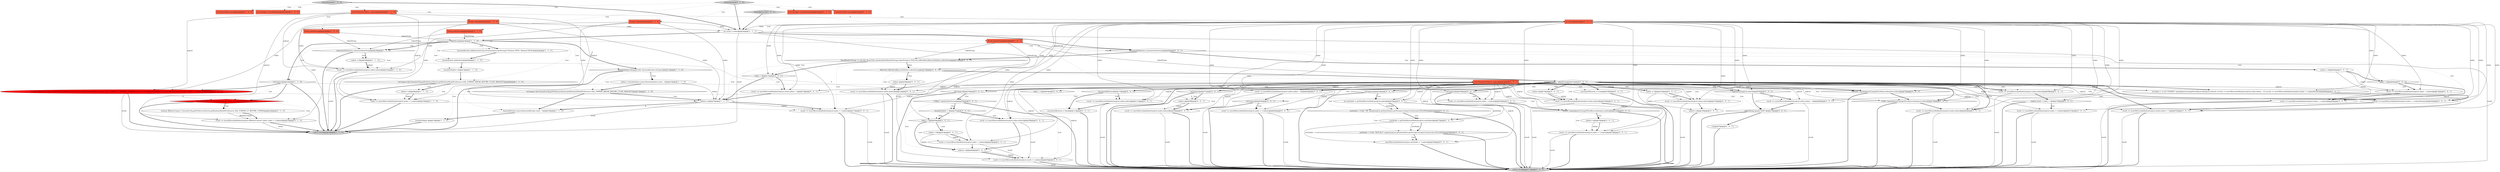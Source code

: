 digraph {
24 [style = filled, label = "functionBracket.remove(functionBracket.size() - 1)@@@18@@@['1', '1', '0']", fillcolor = white, shape = ellipse image = "AAA0AAABBB1BBB"];
97 [style = filled, label = "result += insertReturnAndIndent(argList,index,indent)@@@21@@@['0', '0', '1']", fillcolor = white, shape = ellipse image = "AAA0AAABBB3BBB"];
36 [style = filled, label = "insertReturnAndIndent(argList,nextIndex + 1,indent)@@@29@@@['0', '0', '1']", fillcolor = white, shape = ellipse image = "AAA0AAABBB3BBB"];
94 [style = filled, label = "indent = 0@@@5@@@['0', '0', '1']", fillcolor = white, shape = ellipse image = "AAA0AAABBB3BBB"];
66 [style = filled, label = "isJoinStart(argList,index)@@@67@@@['0', '0', '1']", fillcolor = white, shape = diamond image = "AAA0AAABBB3BBB"];
52 [style = filled, label = "result += insertReturnAndIndent(argList,index + 1,indent)@@@17@@@['0', '0', '1']", fillcolor = white, shape = ellipse image = "AAA0AAABBB3BBB"];
0 [style = filled, label = "formatSymbol['1', '0', '0']", fillcolor = lightgray, shape = diamond image = "AAA0AAABBB1BBB"];
30 [style = filled, label = "String tokenString@@@2@@@['0', '1', '0']", fillcolor = tomato, shape = box image = "AAA0AAABBB2BBB"];
87 [style = filled, label = "result += insertReturnAndIndent(argList,result + 1,indent)@@@45@@@['0', '0', '1']", fillcolor = white, shape = ellipse image = "AAA0AAABBB3BBB"];
33 [style = filled, label = "boolean lfBeforeComma = formatterCfg.getPreferenceStore().getBoolean(ModelPreferences.SQL_FORMAT_LF_BEFORE_COMMA)@@@24@@@['0', '1', '0']", fillcolor = white, shape = ellipse image = "AAA0AAABBB2BBB"];
72 [style = filled, label = "indent--@@@73@@@['0', '0', '1']", fillcolor = white, shape = ellipse image = "AAA0AAABBB3BBB"];
69 [style = filled, label = "!\"TABLE\".equals(tokenString)@@@36@@@['0', '0', '1']", fillcolor = white, shape = diamond image = "AAA0AAABBB3BBB"];
47 [style = filled, label = "index > 1@@@85@@@['0', '0', '1']", fillcolor = white, shape = diamond image = "AAA0AAABBB3BBB"];
46 [style = filled, label = "encounterBetween = true@@@108@@@['0', '0', '1']", fillcolor = white, shape = ellipse image = "AAA0AAABBB3BBB"];
7 [style = filled, label = "!isCompact && formatterCfg.getPreferenceStore().getBoolean(ModelPreferences.SQL_FORMAT_BREAK_BEFORE_CLOSE_BRACKET)@@@8@@@['1', '1', '0']", fillcolor = white, shape = diamond image = "AAA0AAABBB1BBB"];
79 [style = filled, label = "\"CREATE\".equalsIgnoreCase(getPrevKeyword(argList,index))@@@76@@@['0', '0', '1']", fillcolor = white, shape = diamond image = "AAA0AAABBB3BBB"];
15 [style = filled, label = "String tokenString@@@2@@@['1', '0', '0']", fillcolor = tomato, shape = box image = "AAA0AAABBB1BBB"];
70 [style = filled, label = "!isCompact@@@63@@@['0', '0', '1']", fillcolor = white, shape = diamond image = "AAA0AAABBB3BBB"];
83 [style = filled, label = "{result += insertReturnAndIndent(argList,index + 1,indent)break}@@@93@@@['0', '0', '1']", fillcolor = white, shape = ellipse image = "AAA0AAABBB3BBB"];
9 [style = filled, label = "bracketsDepth++@@@7@@@['1', '1', '0']", fillcolor = white, shape = ellipse image = "AAA0AAABBB1BBB"];
49 [style = filled, label = "result += insertReturnAndIndent(argList,index - 1,indent)@@@50@@@['0', '0', '1']", fillcolor = white, shape = ellipse image = "AAA0AAABBB3BBB"];
43 [style = filled, label = "result += insertReturnAndIndent(argList,index,indent - 1)@@@14@@@['0', '0', '1']", fillcolor = white, shape = ellipse image = "AAA0AAABBB3BBB"];
37 [style = filled, label = "result += insertReturnAndIndent(argList,index,indent)@@@99@@@['0', '0', '1']", fillcolor = white, shape = ellipse image = "AAA0AAABBB3BBB"];
62 [style = filled, label = "indent++@@@52@@@['0', '0', '1']", fillcolor = white, shape = ellipse image = "AAA0AAABBB3BBB"];
25 [style = filled, label = "indent = bracketIndent.remove(bracketIndent.size() - 1)@@@14@@@['1', '1', '0']", fillcolor = white, shape = ellipse image = "AAA0AAABBB1BBB"];
67 [style = filled, label = "result += insertReturnAndIndent(argList,index,indent + 1)@@@97@@@['0', '0', '1']", fillcolor = white, shape = ellipse image = "AAA0AAABBB3BBB"];
26 [style = filled, label = "result += insertReturnAndIndent(argList,lfBeforeComma? index: index + 1,indent)@@@25@@@['0', '1', '0']", fillcolor = white, shape = ellipse image = "AAA0AAABBB2BBB"];
81 [style = filled, label = "nextIndex = getNextKeywordIndex(argList,nextIndex)@@@27@@@['0', '0', '1']", fillcolor = white, shape = ellipse image = "AAA0AAABBB3BBB"];
54 [style = filled, label = "!isCompact@@@35@@@['0', '0', '1']", fillcolor = white, shape = diamond image = "AAA0AAABBB3BBB"];
41 [style = filled, label = "result += insertReturnAndIndent(argList,index,indent)@@@59@@@['0', '0', '1']", fillcolor = white, shape = ellipse image = "AAA0AAABBB3BBB"];
18 [style = filled, label = "bracketIndent.add(indent)@@@6@@@['1', '1', '0']", fillcolor = white, shape = ellipse image = "AAA0AAABBB1BBB"];
10 [style = filled, label = "{boolean lfBeforeComma = formatterCfg.getPreferenceStore().getBoolean(ModelPreferences.SQL_FORMAT_LF_BEFORE_COMMA)result += insertReturnAndIndent(argList,lfBeforeComma? index: index + 1,indent)}@@@23@@@['1', '0', '0']", fillcolor = red, shape = ellipse image = "AAA1AAABBB1BBB"];
95 [style = filled, label = "!encounterBetween@@@110@@@['0', '0', '1']", fillcolor = white, shape = diamond image = "AAA0AAABBB3BBB"];
85 [style = filled, label = "result += insertReturnAndIndent(argList,index,indent)@@@74@@@['0', '0', '1']", fillcolor = white, shape = ellipse image = "AAA0AAABBB3BBB"];
89 [style = filled, label = "index > 0@@@40@@@['0', '0', '1']", fillcolor = white, shape = diamond image = "AAA0AAABBB3BBB"];
65 [style = filled, label = "result += insertReturnAndIndent(argList,index,indent)@@@82@@@['0', '0', '1']", fillcolor = white, shape = ellipse image = "AAA0AAABBB3BBB"];
68 [style = filled, label = "indent--@@@58@@@['0', '0', '1']", fillcolor = white, shape = ellipse image = "AAA0AAABBB3BBB"];
63 [style = filled, label = "nextIndex > 0 && \"REPLACE\".equals(argList.get(nextIndex).getString().toUpperCase(Locale.ENGLISH))@@@28@@@['0', '0', '1']", fillcolor = white, shape = diamond image = "AAA0AAABBB3BBB"];
13 [style = filled, label = "index += insertReturnAndIndent(argList,index + 1,indent)@@@10@@@['1', '1', '0']", fillcolor = white, shape = ellipse image = "AAA0AAABBB1BBB"];
6 [style = filled, label = "result += insertReturnAndIndent(argList,index,indent)@@@31@@@['1', '1', '0']", fillcolor = white, shape = ellipse image = "AAA0AAABBB1BBB"];
32 [style = filled, label = "bracketsDepth <= 0 || functionBracket.size() == 0@@@23@@@['0', '1', '0']", fillcolor = red, shape = diamond image = "AAA1AAABBB2BBB"];
78 [style = filled, label = "\"CASE\".equalsIgnoreCase(getPrevKeyword(argList,index))@@@79@@@['0', '0', '1']", fillcolor = white, shape = diamond image = "AAA0AAABBB3BBB"];
35 [style = filled, label = "result += insertReturnAndIndent(argList,index - 1,indent)@@@42@@@['0', '0', '1']", fillcolor = white, shape = ellipse image = "AAA0AAABBB3BBB"];
12 [style = filled, label = "!isCompact@@@22@@@['1', '1', '0']", fillcolor = white, shape = diamond image = "AAA0AAABBB1BBB"];
55 [style = filled, label = "indent++@@@106@@@['0', '0', '1']", fillcolor = white, shape = ellipse image = "AAA0AAABBB3BBB"];
84 [style = filled, label = "tokenString.equals(\"JOIN\")@@@70@@@['0', '0', '1']", fillcolor = white, shape = diamond image = "AAA0AAABBB3BBB"];
71 [style = filled, label = "result += insertReturnAndIndent(argList,index + 3,indent)@@@101@@@['0', '0', '1']", fillcolor = white, shape = ellipse image = "AAA0AAABBB3BBB"];
77 [style = filled, label = "result += insertReturnAndIndent(argList,index,indent - 1)@@@68@@@['0', '0', '1']", fillcolor = white, shape = ellipse image = "AAA0AAABBB3BBB"];
23 [style = filled, label = "statementDelimiters.contains(tokenString)@@@29@@@['1', '1', '0']", fillcolor = white, shape = diamond image = "AAA0AAABBB1BBB"];
19 [style = filled, label = "!isCompact && formatterCfg.getPreferenceStore().getBoolean(ModelPreferences.SQL_FORMAT_BREAK_BEFORE_CLOSE_BRACKET)@@@15@@@['1', '1', '0']", fillcolor = white, shape = diamond image = "AAA0AAABBB1BBB"];
91 [style = filled, label = "result += insertReturnAndIndent(argList,index,indent)@@@105@@@['0', '0', '1']", fillcolor = white, shape = ellipse image = "AAA0AAABBB3BBB"];
58 [style = filled, label = "index > 0@@@13@@@['0', '0', '1']", fillcolor = white, shape = diamond image = "AAA0AAABBB3BBB"];
1 [style = filled, label = "List<Integer> bracketIndent@@@2@@@['1', '0', '0']", fillcolor = tomato, shape = box image = "AAA0AAABBB1BBB"];
76 [style = filled, label = "indent -= 2@@@104@@@['0', '0', '1']", fillcolor = white, shape = ellipse image = "AAA0AAABBB3BBB"];
34 [style = filled, label = "index > 0@@@6@@@['0', '0', '1']", fillcolor = white, shape = diamond image = "AAA0AAABBB3BBB"];
86 [style = filled, label = "result += insertReturnAndIndent(argList,index,indent - 1)@@@62@@@['0', '0', '1']", fillcolor = white, shape = ellipse image = "AAA0AAABBB3BBB"];
48 [style = filled, label = "List<FormatterToken> argList@@@2@@@['0', '0', '1']", fillcolor = tomato, shape = box image = "AAA0AAABBB3BBB"];
74 [style = filled, label = "!isCompact@@@24@@@['0', '0', '1']", fillcolor = white, shape = diamond image = "AAA0AAABBB3BBB"];
99 [style = filled, label = "result += insertReturnAndIndent(argList,index - 1,indent)@@@7@@@['0', '0', '1']", fillcolor = white, shape = ellipse image = "AAA0AAABBB3BBB"];
14 [style = filled, label = "return result@@@34@@@['1', '1', '0']", fillcolor = lightgray, shape = ellipse image = "AAA0AAABBB1BBB"];
88 [style = filled, label = "result += insertReturnAndIndent(argList,index + 1,indent)@@@64@@@['0', '0', '1']", fillcolor = white, shape = ellipse image = "AAA0AAABBB3BBB"];
100 [style = filled, label = "indent = 0@@@41@@@['0', '0', '1']", fillcolor = white, shape = ellipse image = "AAA0AAABBB3BBB"];
75 [style = filled, label = "{if (index > 1) {if (\"UPDATE\".equalsIgnoreCase(getPrevKeyword(argList,index))) {result += insertReturnAndIndent(argList,index,indent - 1)}}result += insertReturnAndIndent(argList,index + 1,indent)break}@@@84@@@['0', '0', '1']", fillcolor = white, shape = ellipse image = "AAA0AAABBB3BBB"];
51 [style = filled, label = "bracketsDepth > 0@@@37@@@['0', '0', '1']", fillcolor = white, shape = diamond image = "AAA0AAABBB3BBB"];
56 [style = filled, label = "result += insertReturnAndIndent(argList,index + 1,indent)@@@9@@@['0', '0', '1']", fillcolor = white, shape = ellipse image = "AAA0AAABBB3BBB"];
2 [style = filled, label = "Integer index@@@2@@@['1', '0', '0']", fillcolor = tomato, shape = box image = "AAA0AAABBB1BBB"];
93 [style = filled, label = "int nextIndex = getNextKeywordIndex(argList,index)@@@25@@@['0', '0', '1']", fillcolor = white, shape = ellipse image = "AAA0AAABBB3BBB"];
64 [style = filled, label = "result += insertReturnAndIndent(argList,index,indent)@@@38@@@['0', '0', '1']", fillcolor = white, shape = ellipse image = "AAA0AAABBB3BBB"];
92 [style = filled, label = "return result@@@117@@@['0', '0', '1']", fillcolor = lightgray, shape = ellipse image = "AAA0AAABBB3BBB"];
45 [style = filled, label = "!isCompact@@@49@@@['0', '0', '1']", fillcolor = white, shape = diamond image = "AAA0AAABBB3BBB"];
73 [style = filled, label = "indent--@@@20@@@['0', '0', '1']", fillcolor = white, shape = ellipse image = "AAA0AAABBB3BBB"];
90 [style = filled, label = "!isCompact@@@57@@@['0', '0', '1']", fillcolor = white, shape = diamond image = "AAA0AAABBB3BBB"];
39 [style = filled, label = "SQLUtils.isBlockEndKeyword(dialect,tokenString)@@@19@@@['0', '0', '1']", fillcolor = white, shape = diamond image = "AAA0AAABBB3BBB"];
16 [style = filled, label = "FormatterToken prev@@@2@@@['1', '0', '0']", fillcolor = tomato, shape = box image = "AAA0AAABBB1BBB"];
42 [style = filled, label = "String tokenString@@@2@@@['0', '0', '1']", fillcolor = tomato, shape = box image = "AAA0AAABBB3BBB"];
80 [style = filled, label = "result += insertReturnAndIndent(argList,index + 1,indent)@@@53@@@['0', '0', '1']", fillcolor = white, shape = ellipse image = "AAA0AAABBB3BBB"];
21 [style = filled, label = "indent++@@@16@@@['1', '1', '1']", fillcolor = white, shape = ellipse image = "AAA0AAABBB1BBB"];
44 [style = filled, label = "indent++@@@44@@@['0', '0', '1']", fillcolor = white, shape = ellipse image = "AAA0AAABBB3BBB"];
59 [style = filled, label = "blockHeaderStrings != null && ArrayUtils.contains(blockHeaderStrings,tokenString) || SQLUtils.isBlockStartKeyword(dialect,tokenString)@@@12@@@['0', '0', '1']", fillcolor = white, shape = diamond image = "AAA0AAABBB3BBB"];
3 [style = filled, label = "!bracketIndent.isEmpty() && !functionBracket.isEmpty()@@@13@@@['1', '1', '0']", fillcolor = white, shape = diamond image = "AAA0AAABBB1BBB"];
31 [style = filled, label = "formatSymbol['0', '1', '0']", fillcolor = lightgray, shape = diamond image = "AAA0AAABBB2BBB"];
60 [style = filled, label = "formatKeyword['0', '0', '1']", fillcolor = lightgray, shape = diamond image = "AAA0AAABBB3BBB"];
96 [style = filled, label = "int index@@@2@@@['0', '0', '1']", fillcolor = tomato, shape = box image = "AAA0AAABBB3BBB"];
8 [style = filled, label = "indent = 0@@@30@@@['1', '1', '0']", fillcolor = white, shape = ellipse image = "AAA0AAABBB1BBB"];
29 [style = filled, label = "Integer index@@@2@@@['0', '1', '0']", fillcolor = tomato, shape = box image = "AAA0AAABBB2BBB"];
22 [style = filled, label = "List<FormatterToken> argList@@@2@@@['1', '1', '0']", fillcolor = tomato, shape = box image = "AAA0AAABBB1BBB"];
5 [style = filled, label = "functionBracket.add(formatterCfg.isFunction(prev.getString())? Boolean.TRUE: Boolean.FALSE)@@@5@@@['1', '1', '0']", fillcolor = white, shape = ellipse image = "AAA0AAABBB1BBB"];
20 [style = filled, label = "bracketsDepth--@@@19@@@['1', '1', '0']", fillcolor = white, shape = ellipse image = "AAA0AAABBB1BBB"];
82 [style = filled, label = "{}@@@70@@@['0', '0', '1']", fillcolor = white, shape = ellipse image = "AAA0AAABBB3BBB"];
11 [style = filled, label = "indent++@@@9@@@['1', '1', '0']", fillcolor = white, shape = ellipse image = "AAA0AAABBB1BBB"];
61 [style = filled, label = "result += insertReturnAndIndent(argList,index,indent)@@@111@@@['0', '0', '1']", fillcolor = white, shape = ellipse image = "AAA0AAABBB3BBB"];
50 [style = filled, label = "encounterBetween = false@@@113@@@['0', '0', '1']", fillcolor = white, shape = ellipse image = "AAA0AAABBB3BBB"];
38 [style = filled, label = "nextIndex > 0 && \"OR\".equals(argList.get(nextIndex).getString().toUpperCase(Locale.ENGLISH))@@@26@@@['0', '0', '1']", fillcolor = white, shape = diamond image = "AAA0AAABBB3BBB"];
57 [style = filled, label = "argList.size() < index + 3@@@100@@@['0', '0', '1']", fillcolor = white, shape = diamond image = "AAA0AAABBB3BBB"];
98 [style = filled, label = "statementDelimiters.contains(tokenString)@@@4@@@['0', '0', '1']", fillcolor = white, shape = diamond image = "AAA0AAABBB3BBB"];
53 [style = filled, label = "tokenString@@@23@@@['0', '0', '1']", fillcolor = white, shape = diamond image = "AAA0AAABBB3BBB"];
28 [style = filled, label = "List<Integer> bracketIndent@@@2@@@['0', '1', '0']", fillcolor = tomato, shape = box image = "AAA0AAABBB2BBB"];
4 [style = filled, label = "tokenString@@@4@@@['1', '1', '0']", fillcolor = white, shape = diamond image = "AAA0AAABBB1BBB"];
27 [style = filled, label = "FormatterToken prev@@@2@@@['0', '1', '0']", fillcolor = tomato, shape = box image = "AAA0AAABBB2BBB"];
17 [style = filled, label = "int result = index@@@3@@@['1', '1', '1']", fillcolor = white, shape = ellipse image = "AAA0AAABBB1BBB"];
40 [style = filled, label = "\"WHEN\".equalsIgnoreCase(getNextKeyword(argList,index))@@@51@@@['0', '0', '1']", fillcolor = white, shape = diamond image = "AAA0AAABBB3BBB"];
96->88 [style = solid, label="index"];
72->85 [style = solid, label="indent"];
2->13 [style = solid, label="index"];
53->67 [style = dotted, label="true"];
96->58 [style = solid, label="index"];
21->24 [style = bold, label=""];
79->92 [style = bold, label=""];
48->36 [style = solid, label="argList"];
87->92 [style = bold, label=""];
7->14 [style = bold, label=""];
48->66 [style = solid, label="argList"];
96->52 [style = solid, label="index"];
96->57 [style = solid, label="index"];
10->32 [style = dashed, label="0"];
53->47 [style = dotted, label="true"];
52->92 [style = solid, label="result"];
10->49 [style = dashed, label="0"];
95->61 [style = dotted, label="true"];
84->92 [style = bold, label=""];
96->91 [style = solid, label="index"];
82->92 [style = bold, label=""];
80->92 [style = bold, label=""];
31->22 [style = dotted, label="true"];
40->62 [style = bold, label=""];
55->92 [style = bold, label=""];
65->92 [style = solid, label="result"];
4->23 [style = dotted, label="true"];
39->97 [style = dotted, label="true"];
64->87 [style = solid, label="result"];
60->42 [style = dotted, label="true"];
24->20 [style = bold, label=""];
23->14 [style = bold, label=""];
48->97 [style = solid, label="argList"];
96->89 [style = solid, label="index"];
31->30 [style = dotted, label="true"];
45->49 [style = dotted, label="true"];
40->92 [style = bold, label=""];
48->80 [style = solid, label="argList"];
56->92 [style = bold, label=""];
51->89 [style = bold, label=""];
96->67 [style = solid, label="index"];
88->92 [style = solid, label="result"];
83->67 [style = bold, label=""];
31->29 [style = dotted, label="true"];
15->23 [style = solid, label="tokenString"];
4->98 [style = dashed, label="0"];
96->93 [style = solid, label="index"];
96->61 [style = solid, label="index"];
4->5 [style = dotted, label="true"];
81->63 [style = solid, label="nextIndex"];
53->74 [style = dotted, label="true"];
48->67 [style = solid, label="argList"];
85->92 [style = solid, label="result"];
53->79 [style = bold, label=""];
12->32 [style = bold, label=""];
96->49 [style = solid, label="index"];
48->49 [style = solid, label="argList"];
53->45 [style = dotted, label="true"];
74->38 [style = dotted, label="true"];
32->33 [style = bold, label=""];
38->63 [style = dotted, label="true"];
3->24 [style = dotted, label="true"];
96->77 [style = solid, label="index"];
7->11 [style = dotted, label="true"];
39->73 [style = bold, label=""];
51->64 [style = bold, label=""];
53->74 [style = bold, label=""];
53->37 [style = dotted, label="true"];
48->86 [style = solid, label="argList"];
42->53 [style = solid, label="tokenString"];
4->5 [style = bold, label=""];
17->4 [style = bold, label=""];
38->92 [style = bold, label=""];
48->83 [style = solid, label="argList"];
66->77 [style = bold, label=""];
58->43 [style = dotted, label="true"];
23->8 [style = dotted, label="true"];
23->6 [style = dotted, label="true"];
63->36 [style = dotted, label="true"];
45->49 [style = bold, label=""];
96->75 [style = solid, label="index"];
2->17 [style = solid, label="index"];
84->82 [style = bold, label=""];
22->6 [style = solid, label="argList"];
81->63 [style = bold, label=""];
53->84 [style = dotted, label="true"];
29->6 [style = solid, label="index"];
48->91 [style = solid, label="argList"];
53->66 [style = bold, label=""];
58->21 [style = bold, label=""];
0->2 [style = dotted, label="true"];
93->38 [style = solid, label="nextIndex"];
73->97 [style = bold, label=""];
17->87 [style = solid, label="result"];
75->83 [style = bold, label=""];
53->46 [style = dotted, label="true"];
96->65 [style = solid, label="index"];
22->96 [style = dashed, label="0"];
53->91 [style = dotted, label="true"];
22->21 [style = solid, label="argList"];
8->6 [style = bold, label=""];
53->57 [style = dotted, label="true"];
53->54 [style = bold, label=""];
63->36 [style = bold, label=""];
3->25 [style = dotted, label="true"];
76->91 [style = solid, label="indent"];
12->10 [style = bold, label=""];
59->52 [style = dotted, label="true"];
53->76 [style = dotted, label="true"];
49->92 [style = solid, label="result"];
31->27 [style = dotted, label="true"];
25->19 [style = bold, label=""];
69->92 [style = bold, label=""];
90->41 [style = dotted, label="true"];
42->98 [style = solid, label="tokenString"];
53->70 [style = dotted, label="true"];
49->40 [style = bold, label=""];
53->75 [style = bold, label=""];
13->14 [style = bold, label=""];
48->77 [style = solid, label="argList"];
33->26 [style = solid, label="lfBeforeComma"];
39->53 [style = dotted, label="false"];
42->39 [style = solid, label="tokenString"];
35->44 [style = bold, label=""];
96->83 [style = solid, label="index"];
26->14 [style = bold, label=""];
35->87 [style = solid, label="result"];
57->71 [style = bold, label=""];
98->94 [style = dotted, label="true"];
22->26 [style = solid, label="argList"];
48->81 [style = solid, label="argList"];
100->35 [style = solid, label="indent"];
53->72 [style = dotted, label="true"];
69->87 [style = dotted, label="true"];
26->14 [style = solid, label="result"];
17->92 [style = solid, label="result"];
96->71 [style = solid, label="index"];
53->78 [style = dotted, label="true"];
57->71 [style = dotted, label="true"];
69->51 [style = dotted, label="true"];
4->23 [style = bold, label=""];
90->92 [style = bold, label=""];
51->89 [style = dotted, label="false"];
86->92 [style = solid, label="result"];
48->88 [style = solid, label="argList"];
32->14 [style = bold, label=""];
15->4 [style = solid, label="tokenString"];
96->35 [style = solid, label="index"];
53->76 [style = bold, label=""];
93->38 [style = bold, label=""];
96->66 [style = solid, label="index"];
32->33 [style = dotted, label="true"];
34->56 [style = bold, label=""];
71->92 [style = solid, label="result"];
30->4 [style = solid, label="tokenString"];
17->14 [style = solid, label="result"];
4->3 [style = dotted, label="true"];
96->79 [style = solid, label="index"];
41->92 [style = bold, label=""];
48->93 [style = solid, label="argList"];
4->12 [style = bold, label=""];
8->6 [style = solid, label="indent"];
52->92 [style = bold, label=""];
57->92 [style = bold, label=""];
53->83 [style = bold, label=""];
67->92 [style = bold, label=""];
37->57 [style = bold, label=""];
21->52 [style = solid, label="indent"];
37->92 [style = solid, label="result"];
3->25 [style = bold, label=""];
0->15 [style = dotted, label="true"];
29->21 [style = solid, label="index"];
100->35 [style = bold, label=""];
50->92 [style = bold, label=""];
10->14 [style = solid, label="result"];
48->85 [style = solid, label="argList"];
61->50 [style = bold, label=""];
32->26 [style = dotted, label="true"];
2->21 [style = solid, label="index"];
77->84 [style = bold, label=""];
70->88 [style = dotted, label="true"];
53->45 [style = bold, label=""];
3->20 [style = dotted, label="true"];
53->85 [style = dotted, label="true"];
61->92 [style = solid, label="result"];
51->64 [style = dotted, label="true"];
4->7 [style = dotted, label="true"];
59->58 [style = bold, label=""];
74->92 [style = bold, label=""];
78->92 [style = bold, label=""];
53->55 [style = dotted, label="true"];
31->28 [style = dotted, label="true"];
48->56 [style = solid, label="argList"];
80->92 [style = solid, label="result"];
90->68 [style = bold, label=""];
98->34 [style = dotted, label="true"];
25->21 [style = solid, label="indent"];
71->92 [style = bold, label=""];
98->56 [style = dotted, label="true"];
66->77 [style = dotted, label="true"];
53->79 [style = dotted, label="true"];
4->3 [style = bold, label=""];
89->35 [style = dotted, label="true"];
7->11 [style = bold, label=""];
53->92 [style = bold, label=""];
53->66 [style = dotted, label="true"];
7->13 [style = dotted, label="true"];
69->44 [style = dotted, label="true"];
11->13 [style = solid, label="indent"];
29->13 [style = solid, label="index"];
48->87 [style = solid, label="argList"];
23->8 [style = bold, label=""];
53->86 [style = bold, label=""];
70->92 [style = bold, label=""];
67->92 [style = solid, label="result"];
53->95 [style = bold, label=""];
96->80 [style = solid, label="index"];
8->68 [style = dashed, label="0"];
98->59 [style = bold, label=""];
65->92 [style = bold, label=""];
64->44 [style = bold, label=""];
12->45 [style = dashed, label="0"];
96->64 [style = solid, label="index"];
41->92 [style = solid, label="result"];
38->81 [style = bold, label=""];
34->99 [style = dotted, label="true"];
39->53 [style = bold, label=""];
85->92 [style = bold, label=""];
74->93 [style = bold, label=""];
53->46 [style = bold, label=""];
78->65 [style = bold, label=""];
48->71 [style = solid, label="argList"];
53->72 [style = bold, label=""];
34->99 [style = bold, label=""];
89->44 [style = bold, label=""];
59->58 [style = dotted, label="true"];
0->16 [style = dotted, label="true"];
31->17 [style = bold, label=""];
59->21 [style = dotted, label="true"];
48->52 [style = solid, label="argList"];
96->41 [style = solid, label="index"];
95->50 [style = bold, label=""];
96->37 [style = solid, label="index"];
96->78 [style = solid, label="index"];
0->1 [style = dotted, label="true"];
96->99 [style = solid, label="index"];
19->21 [style = bold, label=""];
46->92 [style = bold, label=""];
2->10 [style = solid, label="index"];
97->92 [style = bold, label=""];
96->86 [style = solid, label="index"];
69->51 [style = bold, label=""];
88->92 [style = bold, label=""];
48->78 [style = solid, label="argList"];
68->41 [style = solid, label="indent"];
6->14 [style = bold, label=""];
76->55 [style = solid, label="indent"];
89->100 [style = bold, label=""];
48->35 [style = solid, label="argList"];
3->19 [style = dotted, label="true"];
48->64 [style = solid, label="argList"];
79->78 [style = bold, label=""];
96->17 [style = solid, label="index"];
48->43 [style = solid, label="argList"];
53->54 [style = dotted, label="true"];
59->39 [style = dotted, label="false"];
48->37 [style = solid, label="argList"];
38->81 [style = dotted, label="true"];
70->88 [style = bold, label=""];
4->18 [style = dotted, label="true"];
73->97 [style = solid, label="indent"];
22->13 [style = solid, label="argList"];
60->48 [style = dotted, label="true"];
91->55 [style = bold, label=""];
29->26 [style = solid, label="index"];
48->99 [style = solid, label="argList"];
96->43 [style = solid, label="index"];
21->52 [style = bold, label=""];
30->23 [style = solid, label="tokenString"];
9->7 [style = bold, label=""];
29->17 [style = solid, label="index"];
48->41 [style = solid, label="argList"];
19->24 [style = bold, label=""];
81->36 [style = solid, label="nextIndex"];
45->40 [style = dotted, label="true"];
77->92 [style = solid, label="result"];
54->92 [style = bold, label=""];
53->65 [style = bold, label=""];
98->94 [style = bold, label=""];
100->44 [style = solid, label="indent"];
11->13 [style = bold, label=""];
39->73 [style = dotted, label="true"];
94->99 [style = solid, label="indent"];
94->34 [style = bold, label=""];
53->78 [style = bold, label=""];
48->40 [style = solid, label="argList"];
60->17 [style = bold, label=""];
10->14 [style = bold, label=""];
0->17 [style = bold, label=""];
6->14 [style = solid, label="result"];
97->92 [style = solid, label="result"];
96->56 [style = solid, label="index"];
20->14 [style = bold, label=""];
19->21 [style = dotted, label="true"];
59->39 [style = bold, label=""];
40->80 [style = dotted, label="true"];
96->97 [style = solid, label="index"];
42->59 [style = solid, label="tokenString"];
40->62 [style = dotted, label="true"];
90->68 [style = dotted, label="true"];
44->87 [style = bold, label=""];
12->32 [style = dotted, label="true"];
48->61 [style = solid, label="argList"];
96->85 [style = solid, label="index"];
13->52 [style = dashed, label="0"];
12->14 [style = bold, label=""];
18->9 [style = bold, label=""];
74->93 [style = dotted, label="true"];
89->100 [style = dotted, label="true"];
96->34 [style = solid, label="index"];
22->10 [style = solid, label="argList"];
63->92 [style = bold, label=""];
58->43 [style = bold, label=""];
53->65 [style = dotted, label="true"];
17->98 [style = bold, label=""];
53->50 [style = dotted, label="true"];
5->18 [style = bold, label=""];
76->91 [style = bold, label=""];
36->92 [style = bold, label=""];
56->92 [style = solid, label="result"];
33->26 [style = bold, label=""];
62->80 [style = bold, label=""];
53->37 [style = bold, label=""];
72->85 [style = bold, label=""];
53->90 [style = dotted, label="true"];
66->84 [style = bold, label=""];
48->65 [style = solid, label="argList"];
86->70 [style = bold, label=""];
98->59 [style = dotted, label="false"];
4->12 [style = dotted, label="true"];
53->67 [style = bold, label=""];
48->75 [style = solid, label="argList"];
43->21 [style = bold, label=""];
21->14 [style = solid, label="result"];
3->14 [style = bold, label=""];
48->79 [style = solid, label="argList"];
53->90 [style = bold, label=""];
94->56 [style = solid, label="indent"];
54->69 [style = bold, label=""];
91->92 [style = solid, label="result"];
2->6 [style = solid, label="index"];
54->69 [style = dotted, label="true"];
93->81 [style = solid, label="nextIndex"];
0->22 [style = dotted, label="true"];
53->86 [style = dotted, label="true"];
87->92 [style = solid, label="result"];
44->87 [style = solid, label="indent"];
95->61 [style = bold, label=""];
53->95 [style = dotted, label="true"];
60->96 [style = dotted, label="true"];
62->80 [style = solid, label="indent"];
68->41 [style = bold, label=""];
4->9 [style = dotted, label="true"];
99->56 [style = bold, label=""];
96->40 [style = solid, label="index"];
45->92 [style = bold, label=""];
}
